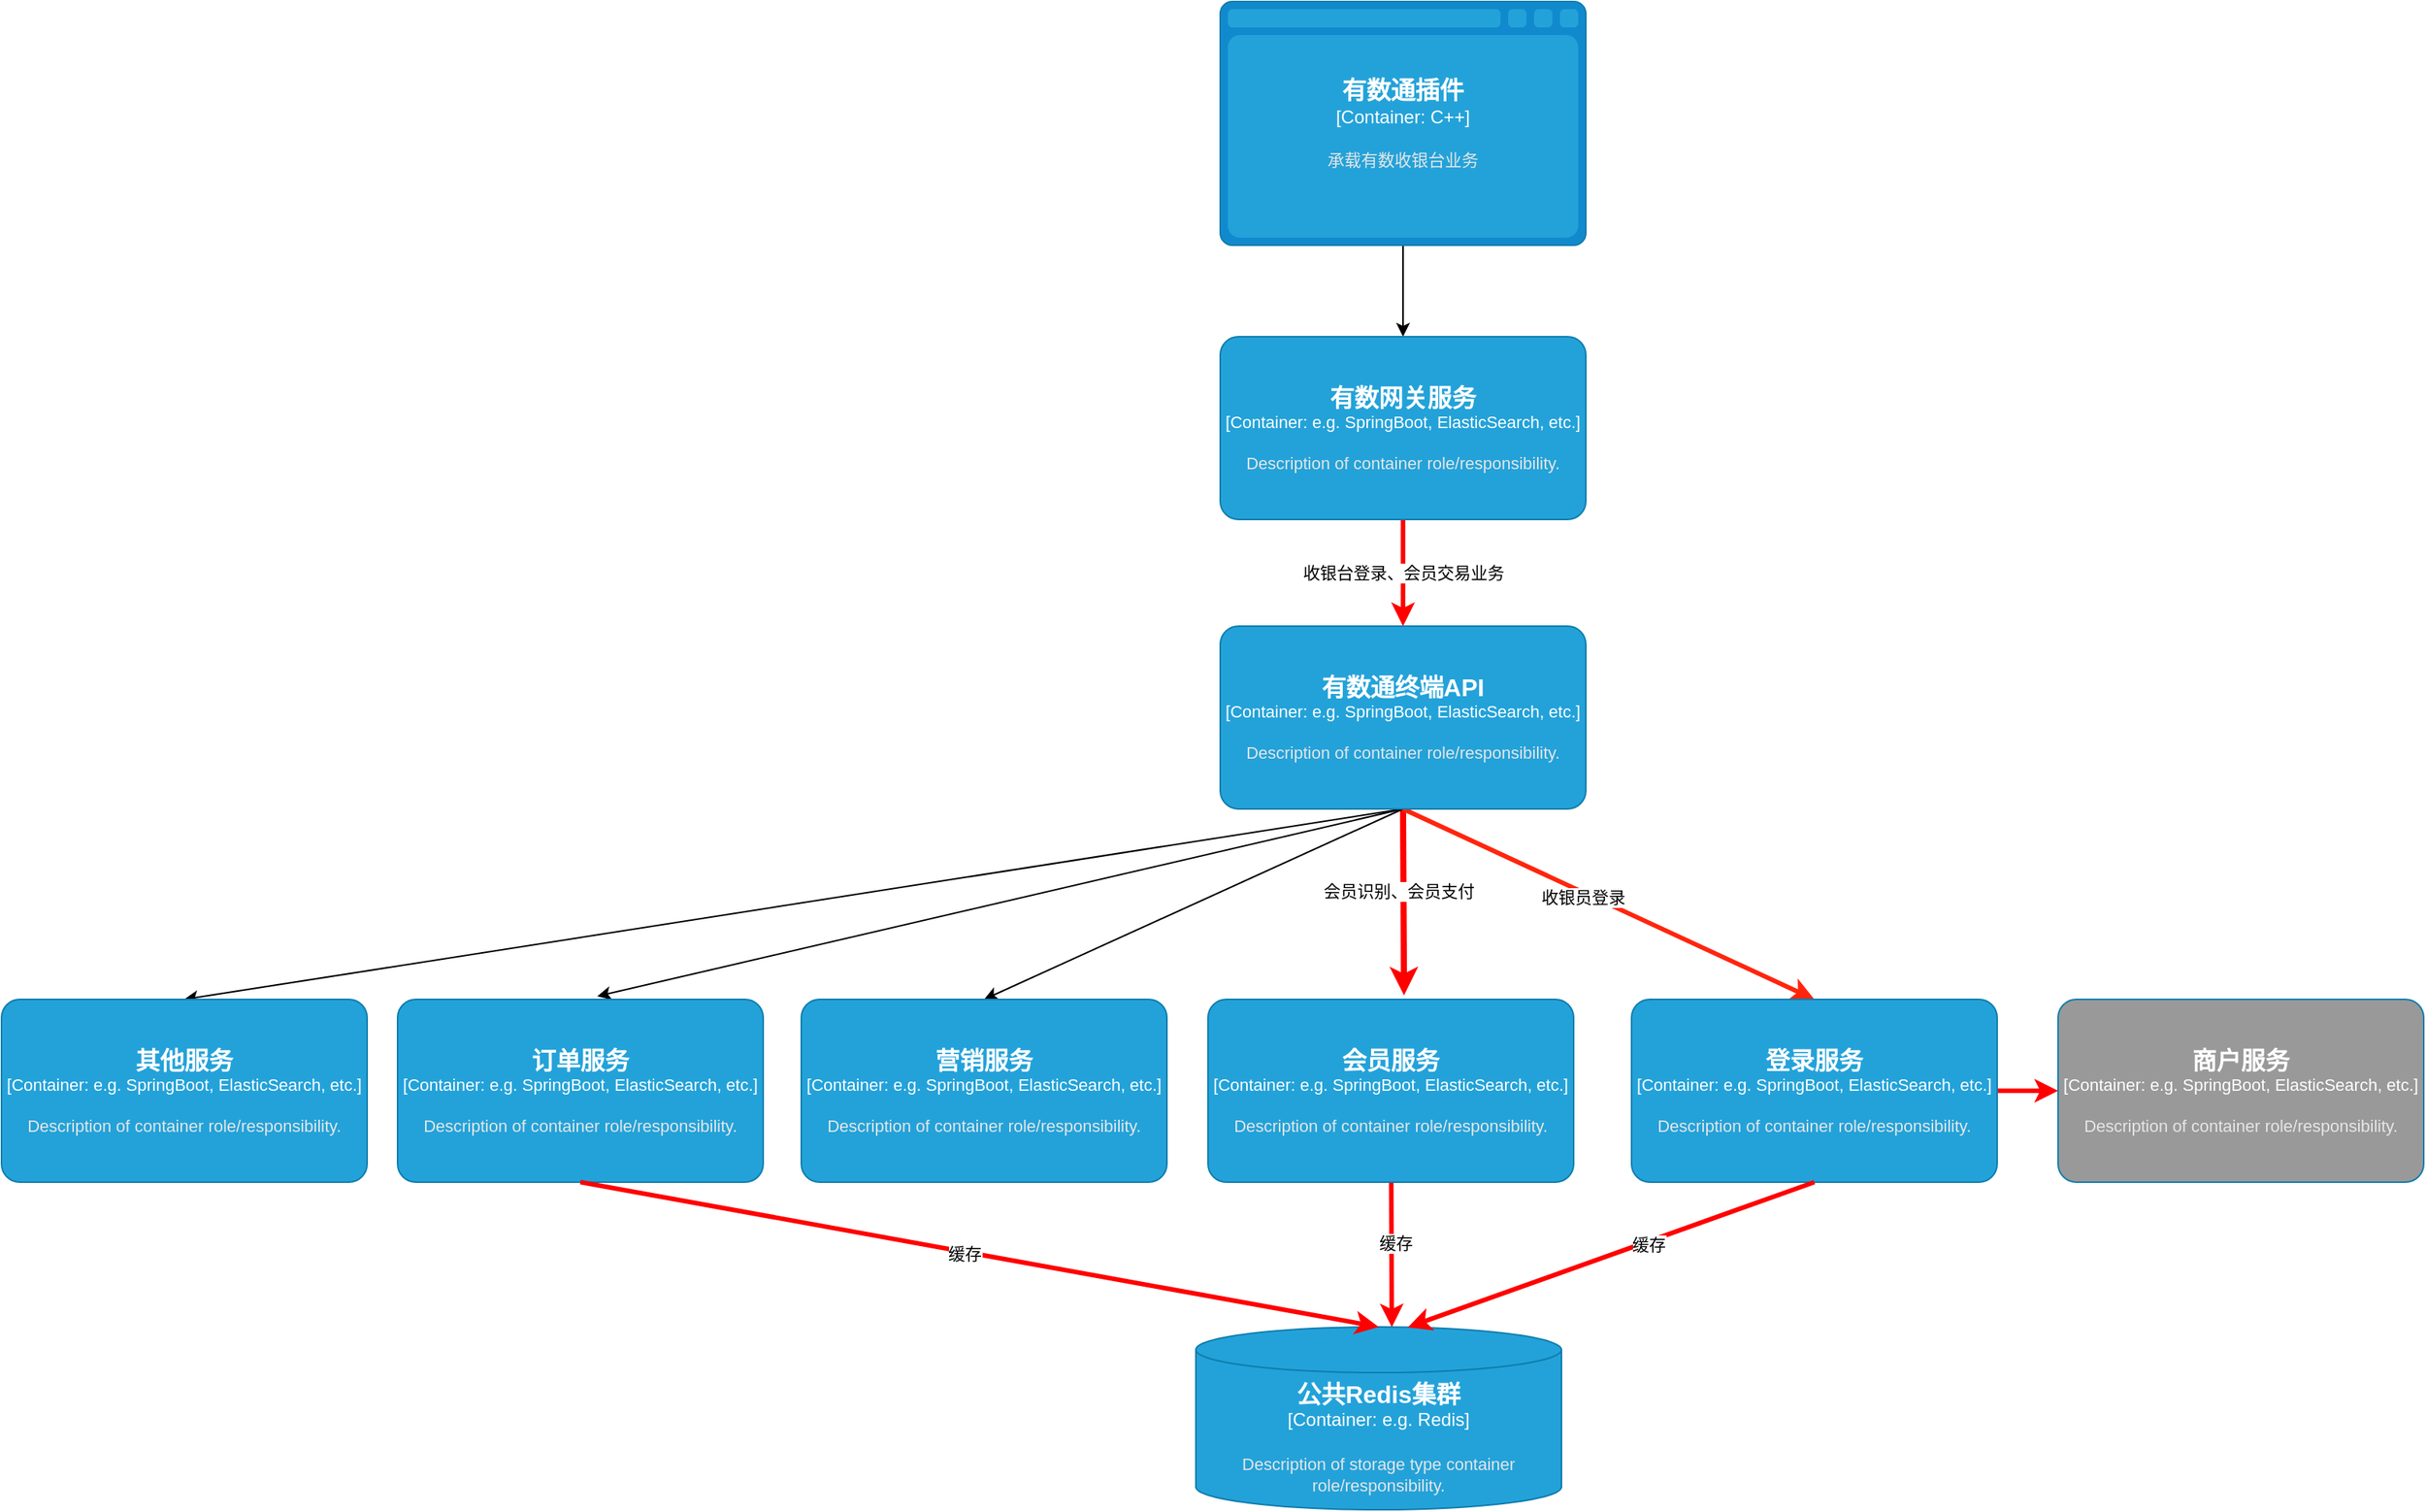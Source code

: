 <mxfile version="21.0.6" type="github" pages="2">
  <diagram name="当前服务" id="t0UJckb2Ev8VVVna4g9e">
    <mxGraphModel dx="2599" dy="2105" grid="1" gridSize="10" guides="1" tooltips="1" connect="1" arrows="1" fold="1" page="1" pageScale="1" pageWidth="827" pageHeight="1169" math="0" shadow="0">
      <root>
        <mxCell id="0" />
        <mxCell id="1" parent="0" />
        <mxCell id="-FBFodK5nEFQoo2l8xee-19" style="edgeStyle=orthogonalEdgeStyle;rounded=0;orthogonalLoop=1;jettySize=auto;html=1;exitX=0.5;exitY=1;exitDx=0;exitDy=0;exitPerimeter=0;entryX=0.5;entryY=0;entryDx=0;entryDy=0;entryPerimeter=0;" parent="1" source="-FBFodK5nEFQoo2l8xee-1" target="-FBFodK5nEFQoo2l8xee-5" edge="1">
          <mxGeometry relative="1" as="geometry" />
        </mxCell>
        <object placeholders="1" c4Type="有数通插件" c4Container="Container" c4Technology="C++" c4Description="承载有数收银台业务" label="&lt;font style=&quot;font-size: 16px&quot;&gt;&lt;b&gt;%c4Type%&lt;/b&gt;&lt;/font&gt;&lt;div&gt;[%c4Container%:&amp;nbsp;%c4Technology%]&lt;/div&gt;&lt;br&gt;&lt;div&gt;&lt;font style=&quot;font-size: 11px&quot;&gt;&lt;font color=&quot;#E6E6E6&quot;&gt;%c4Description%&lt;/font&gt;&lt;/div&gt;" id="-FBFodK5nEFQoo2l8xee-1">
          <mxCell style="shape=mxgraph.c4.webBrowserContainer2;whiteSpace=wrap;html=1;boundedLbl=1;rounded=0;labelBackgroundColor=none;strokeColor=#118ACD;fillColor=#23A2D9;strokeColor=#118ACD;strokeColor2=#0E7DAD;fontSize=12;fontColor=#ffffff;align=center;metaEdit=1;points=[[0.5,0,0],[1,0.25,0],[1,0.5,0],[1,0.75,0],[0.5,1,0],[0,0.75,0],[0,0.5,0],[0,0.25,0]];resizable=0;" parent="1" vertex="1">
            <mxGeometry x="230" y="-100" width="240" height="160" as="geometry" />
          </mxCell>
        </object>
        <mxCell id="-FBFodK5nEFQoo2l8xee-25" style="rounded=0;orthogonalLoop=1;jettySize=auto;html=1;exitX=0.5;exitY=1;exitDx=0;exitDy=0;exitPerimeter=0;entryX=0.536;entryY=-0.022;entryDx=0;entryDy=0;entryPerimeter=0;strokeColor=#FF0000;strokeWidth=4;" parent="1" source="-FBFodK5nEFQoo2l8xee-2" target="-FBFodK5nEFQoo2l8xee-24" edge="1">
          <mxGeometry relative="1" as="geometry" />
        </mxCell>
        <mxCell id="-FBFodK5nEFQoo2l8xee-38" value="会员识别、会员支付" style="edgeLabel;html=1;align=center;verticalAlign=middle;resizable=0;points=[];" parent="-FBFodK5nEFQoo2l8xee-25" vertex="1" connectable="0">
          <mxGeometry x="-0.114" y="-4" relative="1" as="geometry">
            <mxPoint as="offset" />
          </mxGeometry>
        </mxCell>
        <mxCell id="-FBFodK5nEFQoo2l8xee-27" style="rounded=0;orthogonalLoop=1;jettySize=auto;html=1;exitX=0.5;exitY=1;exitDx=0;exitDy=0;exitPerimeter=0;entryX=0.546;entryY=-0.017;entryDx=0;entryDy=0;entryPerimeter=0;" parent="1" source="-FBFodK5nEFQoo2l8xee-2" target="-FBFodK5nEFQoo2l8xee-26" edge="1">
          <mxGeometry relative="1" as="geometry">
            <mxPoint x="-120" y="580" as="targetPoint" />
          </mxGeometry>
        </mxCell>
        <mxCell id="-FBFodK5nEFQoo2l8xee-31" style="rounded=0;orthogonalLoop=1;jettySize=auto;html=1;exitX=0.5;exitY=1;exitDx=0;exitDy=0;exitPerimeter=0;entryX=0.5;entryY=0;entryDx=0;entryDy=0;entryPerimeter=0;" parent="1" source="-FBFodK5nEFQoo2l8xee-2" target="-FBFodK5nEFQoo2l8xee-30" edge="1">
          <mxGeometry relative="1" as="geometry" />
        </mxCell>
        <mxCell id="-FBFodK5nEFQoo2l8xee-34" style="rounded=0;orthogonalLoop=1;jettySize=auto;html=1;exitX=0.5;exitY=1;exitDx=0;exitDy=0;exitPerimeter=0;entryX=0.5;entryY=0;entryDx=0;entryDy=0;entryPerimeter=0;" parent="1" source="-FBFodK5nEFQoo2l8xee-2" target="-FBFodK5nEFQoo2l8xee-33" edge="1">
          <mxGeometry relative="1" as="geometry" />
        </mxCell>
        <mxCell id="-FBFodK5nEFQoo2l8xee-37" style="rounded=0;orthogonalLoop=1;jettySize=auto;html=1;exitX=0.5;exitY=1;exitDx=0;exitDy=0;exitPerimeter=0;strokeColor=#FF250D;strokeWidth=3;entryX=0.5;entryY=0;entryDx=0;entryDy=0;entryPerimeter=0;" parent="1" source="-FBFodK5nEFQoo2l8xee-2" target="-FBFodK5nEFQoo2l8xee-174" edge="1">
          <mxGeometry relative="1" as="geometry">
            <mxPoint x="570" y="570" as="targetPoint" />
          </mxGeometry>
        </mxCell>
        <mxCell id="-FBFodK5nEFQoo2l8xee-39" value="收银员登录" style="edgeLabel;html=1;align=center;verticalAlign=middle;resizable=0;points=[];" parent="-FBFodK5nEFQoo2l8xee-37" vertex="1" connectable="0">
          <mxGeometry x="-0.18" relative="1" as="geometry">
            <mxPoint x="7" y="6" as="offset" />
          </mxGeometry>
        </mxCell>
        <object placeholders="1" c4Name="有数通终端API" c4Type="Container" c4Technology="e.g. SpringBoot, ElasticSearch, etc." c4Description="Description of container role/responsibility." label="&lt;font style=&quot;font-size: 16px&quot;&gt;&lt;b&gt;%c4Name%&lt;/b&gt;&lt;/font&gt;&lt;div&gt;[%c4Type%: %c4Technology%]&lt;/div&gt;&lt;br&gt;&lt;div&gt;&lt;font style=&quot;font-size: 11px&quot;&gt;&lt;font color=&quot;#E6E6E6&quot;&gt;%c4Description%&lt;/font&gt;&lt;/div&gt;" id="-FBFodK5nEFQoo2l8xee-2">
          <mxCell style="rounded=1;whiteSpace=wrap;html=1;fontSize=11;labelBackgroundColor=none;fillColor=#23A2D9;fontColor=#ffffff;align=center;arcSize=10;strokeColor=#0E7DAD;metaEdit=1;resizable=0;points=[[0.25,0,0],[0.5,0,0],[0.75,0,0],[1,0.25,0],[1,0.5,0],[1,0.75,0],[0.75,1,0],[0.5,1,0],[0.25,1,0],[0,0.75,0],[0,0.5,0],[0,0.25,0]];" parent="1" vertex="1">
            <mxGeometry x="230" y="310" width="240" height="120" as="geometry" />
          </mxCell>
        </object>
        <mxCell id="-FBFodK5nEFQoo2l8xee-20" value="收银台登录、会员交易业务" style="edgeStyle=orthogonalEdgeStyle;rounded=0;orthogonalLoop=1;jettySize=auto;html=1;entryX=0.5;entryY=0;entryDx=0;entryDy=0;entryPerimeter=0;strokeColor=#FF0000;strokeWidth=3;" parent="1" source="-FBFodK5nEFQoo2l8xee-5" target="-FBFodK5nEFQoo2l8xee-2" edge="1">
          <mxGeometry x="0.005" relative="1" as="geometry">
            <mxPoint as="offset" />
          </mxGeometry>
        </mxCell>
        <object placeholders="1" c4Name="有数网关服务" c4Type="Container" c4Technology="e.g. SpringBoot, ElasticSearch, etc." c4Description="Description of container role/responsibility." label="&lt;font style=&quot;font-size: 16px&quot;&gt;&lt;b&gt;%c4Name%&lt;/b&gt;&lt;/font&gt;&lt;div&gt;[%c4Type%: %c4Technology%]&lt;/div&gt;&lt;br&gt;&lt;div&gt;&lt;font style=&quot;font-size: 11px&quot;&gt;&lt;font color=&quot;#E6E6E6&quot;&gt;%c4Description%&lt;/font&gt;&lt;/div&gt;" id="-FBFodK5nEFQoo2l8xee-5">
          <mxCell style="rounded=1;whiteSpace=wrap;html=1;fontSize=11;labelBackgroundColor=none;fillColor=#23A2D9;fontColor=#ffffff;align=center;arcSize=10;strokeColor=#0E7DAD;metaEdit=1;resizable=0;points=[[0.25,0,0],[0.5,0,0],[0.75,0,0],[1,0.25,0],[1,0.5,0],[1,0.75,0],[0.75,1,0],[0.5,1,0],[0.25,1,0],[0,0.75,0],[0,0.5,0],[0,0.25,0]];" parent="1" vertex="1">
            <mxGeometry x="230" y="120" width="240" height="120" as="geometry" />
          </mxCell>
        </object>
        <mxCell id="-FBFodK5nEFQoo2l8xee-94" style="rounded=0;orthogonalLoop=1;jettySize=auto;html=1;entryX=0.536;entryY=0.002;entryDx=0;entryDy=0;entryPerimeter=0;strokeWidth=3;strokeColor=#FF0000;" parent="1" source="-FBFodK5nEFQoo2l8xee-24" target="-FBFodK5nEFQoo2l8xee-92" edge="1">
          <mxGeometry relative="1" as="geometry" />
        </mxCell>
        <mxCell id="-FBFodK5nEFQoo2l8xee-98" value="缓存" style="edgeLabel;html=1;align=center;verticalAlign=middle;resizable=0;points=[];" parent="-FBFodK5nEFQoo2l8xee-94" vertex="1" connectable="0">
          <mxGeometry x="-0.174" y="2" relative="1" as="geometry">
            <mxPoint as="offset" />
          </mxGeometry>
        </mxCell>
        <object placeholders="1" c4Name="会员服务" c4Type="Container" c4Technology="e.g. SpringBoot, ElasticSearch, etc." c4Description="Description of container role/responsibility." label="&lt;font style=&quot;font-size: 16px&quot;&gt;&lt;b&gt;%c4Name%&lt;/b&gt;&lt;/font&gt;&lt;div&gt;[%c4Type%: %c4Technology%]&lt;/div&gt;&lt;br&gt;&lt;div&gt;&lt;font style=&quot;font-size: 11px&quot;&gt;&lt;font color=&quot;#E6E6E6&quot;&gt;%c4Description%&lt;/font&gt;&lt;/div&gt;" id="-FBFodK5nEFQoo2l8xee-24">
          <mxCell style="rounded=1;whiteSpace=wrap;html=1;fontSize=11;labelBackgroundColor=none;fillColor=#23A2D9;fontColor=#ffffff;align=center;arcSize=10;strokeColor=#0E7DAD;metaEdit=1;resizable=0;points=[[0.25,0,0],[0.5,0,0],[0.75,0,0],[1,0.25,0],[1,0.5,0],[1,0.75,0],[0.75,1,0],[0.5,1,0],[0.25,1,0],[0,0.75,0],[0,0.5,0],[0,0.25,0]];" parent="1" vertex="1">
            <mxGeometry x="222" y="555" width="240" height="120" as="geometry" />
          </mxCell>
        </object>
        <object placeholders="1" c4Name="订单服务" c4Type="Container" c4Technology="e.g. SpringBoot, ElasticSearch, etc." c4Description="Description of container role/responsibility." label="&lt;font style=&quot;font-size: 16px&quot;&gt;&lt;b&gt;%c4Name%&lt;/b&gt;&lt;/font&gt;&lt;div&gt;[%c4Type%: %c4Technology%]&lt;/div&gt;&lt;br&gt;&lt;div&gt;&lt;font style=&quot;font-size: 11px&quot;&gt;&lt;font color=&quot;#E6E6E6&quot;&gt;%c4Description%&lt;/font&gt;&lt;/div&gt;" id="-FBFodK5nEFQoo2l8xee-26">
          <mxCell style="rounded=1;whiteSpace=wrap;html=1;fontSize=11;labelBackgroundColor=none;fillColor=#23A2D9;fontColor=#ffffff;align=center;arcSize=10;strokeColor=#0E7DAD;metaEdit=1;resizable=0;points=[[0.25,0,0],[0.5,0,0],[0.75,0,0],[1,0.25,0],[1,0.5,0],[1,0.75,0],[0.75,1,0],[0.5,1,0],[0.25,1,0],[0,0.75,0],[0,0.5,0],[0,0.25,0]];" parent="1" vertex="1">
            <mxGeometry x="-310" y="555" width="240" height="120" as="geometry" />
          </mxCell>
        </object>
        <object placeholders="1" c4Name="营销服务" c4Type="Container" c4Technology="e.g. SpringBoot, ElasticSearch, etc." c4Description="Description of container role/responsibility." label="&lt;font style=&quot;font-size: 16px&quot;&gt;&lt;b&gt;%c4Name%&lt;/b&gt;&lt;/font&gt;&lt;div&gt;[%c4Type%: %c4Technology%]&lt;/div&gt;&lt;br&gt;&lt;div&gt;&lt;font style=&quot;font-size: 11px&quot;&gt;&lt;font color=&quot;#E6E6E6&quot;&gt;%c4Description%&lt;/font&gt;&lt;/div&gt;" id="-FBFodK5nEFQoo2l8xee-30">
          <mxCell style="rounded=1;whiteSpace=wrap;html=1;fontSize=11;labelBackgroundColor=none;fillColor=#23A2D9;fontColor=#ffffff;align=center;arcSize=10;strokeColor=#0E7DAD;metaEdit=1;resizable=0;points=[[0.25,0,0],[0.5,0,0],[0.75,0,0],[1,0.25,0],[1,0.5,0],[1,0.75,0],[0.75,1,0],[0.5,1,0],[0.25,1,0],[0,0.75,0],[0,0.5,0],[0,0.25,0]];" parent="1" vertex="1">
            <mxGeometry x="-45" y="555" width="240" height="120" as="geometry" />
          </mxCell>
        </object>
        <object placeholders="1" c4Name="其他服务" c4Type="Container" c4Technology="e.g. SpringBoot, ElasticSearch, etc." c4Description="Description of container role/responsibility." label="&lt;font style=&quot;font-size: 16px&quot;&gt;&lt;b&gt;%c4Name%&lt;/b&gt;&lt;/font&gt;&lt;div&gt;[%c4Type%: %c4Technology%]&lt;/div&gt;&lt;br&gt;&lt;div&gt;&lt;font style=&quot;font-size: 11px&quot;&gt;&lt;font color=&quot;#E6E6E6&quot;&gt;%c4Description%&lt;/font&gt;&lt;/div&gt;" id="-FBFodK5nEFQoo2l8xee-33">
          <mxCell style="rounded=1;whiteSpace=wrap;html=1;fontSize=11;labelBackgroundColor=none;fillColor=#23A2D9;fontColor=#ffffff;align=center;arcSize=10;strokeColor=#0E7DAD;metaEdit=1;resizable=0;points=[[0.25,0,0],[0.5,0,0],[0.75,0,0],[1,0.25,0],[1,0.5,0],[1,0.75,0],[0.75,1,0],[0.5,1,0],[0.25,1,0],[0,0.75,0],[0,0.5,0],[0,0.25,0]];" parent="1" vertex="1">
            <mxGeometry x="-570" y="555" width="240" height="120" as="geometry" />
          </mxCell>
        </object>
        <object placeholders="1" c4Name="商户服务" c4Type="Container" c4Technology="e.g. SpringBoot, ElasticSearch, etc." c4Description="Description of container role/responsibility." label="&lt;font style=&quot;font-size: 16px&quot;&gt;&lt;b&gt;%c4Name%&lt;/b&gt;&lt;/font&gt;&lt;div&gt;[%c4Type%: %c4Technology%]&lt;/div&gt;&lt;br&gt;&lt;div&gt;&lt;font style=&quot;font-size: 11px&quot;&gt;&lt;font color=&quot;#E6E6E6&quot;&gt;%c4Description%&lt;/font&gt;&lt;/div&gt;" id="-FBFodK5nEFQoo2l8xee-36">
          <mxCell style="rounded=1;whiteSpace=wrap;html=1;fontSize=11;labelBackgroundColor=none;fillColor=#999999;fontColor=#ffffff;align=center;arcSize=10;strokeColor=#0E7DAD;metaEdit=1;resizable=0;points=[[0.25,0,0],[0.5,0,0],[0.75,0,0],[1,0.25,0],[1,0.5,0],[1,0.75,0],[0.75,1,0],[0.5,1,0],[0.25,1,0],[0,0.75,0],[0,0.5,0],[0,0.25,0]];" parent="1" vertex="1">
            <mxGeometry x="780" y="555" width="240" height="120" as="geometry" />
          </mxCell>
        </object>
        <object placeholders="1" c4Type="公共Redis集群" c4Container="Container" c4Technology="e.g. Redis" c4Description="Description of storage type container role/responsibility." label="&lt;font style=&quot;font-size: 16px&quot;&gt;&lt;b&gt;%c4Type%&lt;/b&gt;&lt;/font&gt;&lt;div&gt;[%c4Container%:&amp;nbsp;%c4Technology%]&lt;/div&gt;&lt;br&gt;&lt;div&gt;&lt;font style=&quot;font-size: 11px&quot;&gt;&lt;font color=&quot;#E6E6E6&quot;&gt;%c4Description%&lt;/font&gt;&lt;/div&gt;" id="-FBFodK5nEFQoo2l8xee-92">
          <mxCell style="shape=cylinder3;size=15;whiteSpace=wrap;html=1;boundedLbl=1;rounded=0;labelBackgroundColor=none;fillColor=#23A2D9;fontSize=12;fontColor=#ffffff;align=center;strokeColor=#0E7DAD;metaEdit=1;points=[[0.5,0,0],[1,0.25,0],[1,0.5,0],[1,0.75,0],[0.5,1,0],[0,0.75,0],[0,0.5,0],[0,0.25,0]];resizable=0;" parent="1" vertex="1">
            <mxGeometry x="214" y="770" width="240" height="120" as="geometry" />
          </mxCell>
        </object>
        <mxCell id="-FBFodK5nEFQoo2l8xee-95" style="rounded=0;orthogonalLoop=1;jettySize=auto;html=1;exitX=0.5;exitY=1;exitDx=0;exitDy=0;exitPerimeter=0;strokeColor=#FF0000;strokeWidth=3;entryX=0.5;entryY=0;entryDx=0;entryDy=0;entryPerimeter=0;" parent="1" source="-FBFodK5nEFQoo2l8xee-26" target="-FBFodK5nEFQoo2l8xee-92" edge="1">
          <mxGeometry relative="1" as="geometry">
            <mxPoint x="390" y="685" as="sourcePoint" />
            <mxPoint x="360" y="840" as="targetPoint" />
          </mxGeometry>
        </mxCell>
        <mxCell id="-FBFodK5nEFQoo2l8xee-96" value="缓存" style="edgeLabel;html=1;align=center;verticalAlign=middle;resizable=0;points=[];" parent="-FBFodK5nEFQoo2l8xee-95" vertex="1" connectable="0">
          <mxGeometry x="-0.039" y="-1" relative="1" as="geometry">
            <mxPoint as="offset" />
          </mxGeometry>
        </mxCell>
        <mxCell id="-FBFodK5nEFQoo2l8xee-177" style="rounded=0;orthogonalLoop=1;jettySize=auto;html=1;exitX=1;exitY=0.5;exitDx=0;exitDy=0;exitPerimeter=0;entryX=0;entryY=0.5;entryDx=0;entryDy=0;entryPerimeter=0;strokeWidth=3;strokeColor=#FF0000;" parent="1" source="-FBFodK5nEFQoo2l8xee-174" target="-FBFodK5nEFQoo2l8xee-36" edge="1">
          <mxGeometry relative="1" as="geometry" />
        </mxCell>
        <object placeholders="1" c4Name="登录服务" c4Type="Container" c4Technology="e.g. SpringBoot, ElasticSearch, etc." c4Description="Description of container role/responsibility." label="&lt;font style=&quot;font-size: 16px&quot;&gt;&lt;b&gt;%c4Name%&lt;/b&gt;&lt;/font&gt;&lt;div&gt;[%c4Type%: %c4Technology%]&lt;/div&gt;&lt;br&gt;&lt;div&gt;&lt;font style=&quot;font-size: 11px&quot;&gt;&lt;font color=&quot;#E6E6E6&quot;&gt;%c4Description%&lt;/font&gt;&lt;/div&gt;" id="-FBFodK5nEFQoo2l8xee-174">
          <mxCell style="rounded=1;whiteSpace=wrap;html=1;fontSize=11;labelBackgroundColor=none;fillColor=#23A2D9;fontColor=#ffffff;align=center;arcSize=10;strokeColor=#0E7DAD;metaEdit=1;resizable=0;points=[[0.25,0,0],[0.5,0,0],[0.75,0,0],[1,0.25,0],[1,0.5,0],[1,0.75,0],[0.75,1,0],[0.5,1,0],[0.25,1,0],[0,0.75,0],[0,0.5,0],[0,0.25,0]];" parent="1" vertex="1">
            <mxGeometry x="500" y="555" width="240" height="120" as="geometry" />
          </mxCell>
        </object>
        <mxCell id="-FBFodK5nEFQoo2l8xee-179" style="rounded=0;orthogonalLoop=1;jettySize=auto;html=1;entryX=0.58;entryY=0.002;entryDx=0;entryDy=0;entryPerimeter=0;strokeWidth=3;strokeColor=#FF0000;exitX=0.5;exitY=1;exitDx=0;exitDy=0;exitPerimeter=0;" parent="1" source="-FBFodK5nEFQoo2l8xee-174" target="-FBFodK5nEFQoo2l8xee-92" edge="1">
          <mxGeometry relative="1" as="geometry">
            <mxPoint x="352" y="685" as="sourcePoint" />
            <mxPoint x="353" y="810" as="targetPoint" />
          </mxGeometry>
        </mxCell>
        <mxCell id="-FBFodK5nEFQoo2l8xee-180" value="缓存" style="edgeLabel;html=1;align=center;verticalAlign=middle;resizable=0;points=[];" parent="-FBFodK5nEFQoo2l8xee-179" vertex="1" connectable="0">
          <mxGeometry x="-0.174" y="2" relative="1" as="geometry">
            <mxPoint as="offset" />
          </mxGeometry>
        </mxCell>
      </root>
    </mxGraphModel>
  </diagram>
  <diagram id="sOqU_V9PMEA0jJKUsu-K" name="改造后">
    <mxGraphModel dx="1056" dy="2164" grid="1" gridSize="10" guides="1" tooltips="1" connect="1" arrows="1" fold="1" page="1" pageScale="1" pageWidth="827" pageHeight="1169" math="0" shadow="0">
      <root>
        <mxCell id="0" />
        <mxCell id="1" parent="0" />
        <mxCell id="CbpyG5ixvWFPmxUSdmBy-1" style="edgeStyle=orthogonalEdgeStyle;rounded=0;orthogonalLoop=1;jettySize=auto;html=1;exitX=0.5;exitY=1;exitDx=0;exitDy=0;exitPerimeter=0;entryX=0.5;entryY=0;entryDx=0;entryDy=0;entryPerimeter=0;" edge="1" parent="1" source="CbpyG5ixvWFPmxUSdmBy-2" target="CbpyG5ixvWFPmxUSdmBy-14">
          <mxGeometry relative="1" as="geometry" />
        </mxCell>
        <object placeholders="1" c4Type="有数通插件" c4Container="Container" c4Technology="C++" c4Description="承载有数收银台业务" label="&lt;font style=&quot;font-size: 16px&quot;&gt;&lt;b&gt;%c4Type%&lt;/b&gt;&lt;/font&gt;&lt;div&gt;[%c4Container%:&amp;nbsp;%c4Technology%]&lt;/div&gt;&lt;br&gt;&lt;div&gt;&lt;font style=&quot;font-size: 11px&quot;&gt;&lt;font color=&quot;#E6E6E6&quot;&gt;%c4Description%&lt;/font&gt;&lt;/div&gt;" id="CbpyG5ixvWFPmxUSdmBy-2">
          <mxCell style="shape=mxgraph.c4.webBrowserContainer2;whiteSpace=wrap;html=1;boundedLbl=1;rounded=0;labelBackgroundColor=none;strokeColor=#118ACD;fillColor=#23A2D9;strokeColor=#118ACD;strokeColor2=#0E7DAD;fontSize=12;fontColor=#ffffff;align=center;metaEdit=1;points=[[0.5,0,0],[1,0.25,0],[1,0.5,0],[1,0.75,0],[0.5,1,0],[0,0.75,0],[0,0.5,0],[0,0.25,0]];resizable=0;" vertex="1" parent="1">
            <mxGeometry x="1866" y="-70" width="240" height="160" as="geometry" />
          </mxCell>
        </object>
        <mxCell id="CbpyG5ixvWFPmxUSdmBy-3" style="rounded=0;orthogonalLoop=1;jettySize=auto;html=1;exitX=0.5;exitY=1;exitDx=0;exitDy=0;exitPerimeter=0;entryX=0.536;entryY=-0.022;entryDx=0;entryDy=0;entryPerimeter=0;strokeColor=#FF0000;strokeWidth=4;" edge="1" parent="1" source="CbpyG5ixvWFPmxUSdmBy-26" target="CbpyG5ixvWFPmxUSdmBy-17">
          <mxGeometry relative="1" as="geometry" />
        </mxCell>
        <mxCell id="CbpyG5ixvWFPmxUSdmBy-4" value="会员识别、会员支付" style="edgeLabel;html=1;align=center;verticalAlign=middle;resizable=0;points=[];" vertex="1" connectable="0" parent="CbpyG5ixvWFPmxUSdmBy-3">
          <mxGeometry x="-0.114" y="-4" relative="1" as="geometry">
            <mxPoint as="offset" />
          </mxGeometry>
        </mxCell>
        <mxCell id="CbpyG5ixvWFPmxUSdmBy-5" style="rounded=0;orthogonalLoop=1;jettySize=auto;html=1;exitX=0.5;exitY=1;exitDx=0;exitDy=0;exitPerimeter=0;entryX=0.546;entryY=-0.017;entryDx=0;entryDy=0;entryPerimeter=0;" edge="1" parent="1" source="CbpyG5ixvWFPmxUSdmBy-10" target="CbpyG5ixvWFPmxUSdmBy-18">
          <mxGeometry relative="1" as="geometry">
            <mxPoint x="1583" y="580" as="targetPoint" />
          </mxGeometry>
        </mxCell>
        <mxCell id="CbpyG5ixvWFPmxUSdmBy-6" style="rounded=0;orthogonalLoop=1;jettySize=auto;html=1;exitX=0.5;exitY=1;exitDx=0;exitDy=0;exitPerimeter=0;entryX=0.5;entryY=0;entryDx=0;entryDy=0;entryPerimeter=0;" edge="1" parent="1" source="CbpyG5ixvWFPmxUSdmBy-10" target="CbpyG5ixvWFPmxUSdmBy-19">
          <mxGeometry relative="1" as="geometry" />
        </mxCell>
        <mxCell id="CbpyG5ixvWFPmxUSdmBy-7" style="rounded=0;orthogonalLoop=1;jettySize=auto;html=1;exitX=0.5;exitY=1;exitDx=0;exitDy=0;exitPerimeter=0;entryX=0.5;entryY=0;entryDx=0;entryDy=0;entryPerimeter=0;" edge="1" parent="1" source="CbpyG5ixvWFPmxUSdmBy-10" target="CbpyG5ixvWFPmxUSdmBy-20">
          <mxGeometry relative="1" as="geometry" />
        </mxCell>
        <mxCell id="CbpyG5ixvWFPmxUSdmBy-8" style="rounded=0;orthogonalLoop=1;jettySize=auto;html=1;entryX=0.5;entryY=0;entryDx=0;entryDy=0;entryPerimeter=0;exitX=0.5;exitY=1;exitDx=0;exitDy=0;exitPerimeter=0;strokeColor=#FF250D;strokeWidth=3;" edge="1" parent="1" source="CbpyG5ixvWFPmxUSdmBy-26" target="CbpyG5ixvWFPmxUSdmBy-29">
          <mxGeometry relative="1" as="geometry" />
        </mxCell>
        <mxCell id="CbpyG5ixvWFPmxUSdmBy-9" value="收银员登录" style="edgeLabel;html=1;align=center;verticalAlign=middle;resizable=0;points=[];" vertex="1" connectable="0" parent="CbpyG5ixvWFPmxUSdmBy-8">
          <mxGeometry x="-0.18" relative="1" as="geometry">
            <mxPoint x="7" y="6" as="offset" />
          </mxGeometry>
        </mxCell>
        <object placeholders="1" c4Name="有数通终端API" c4Type="Container" c4Technology="e.g. SpringBoot, ElasticSearch, etc." c4Description="Description of container role/responsibility." label="&lt;font style=&quot;font-size: 16px&quot;&gt;&lt;b&gt;%c4Name%&lt;/b&gt;&lt;/font&gt;&lt;div&gt;[%c4Type%: %c4Technology%]&lt;/div&gt;&lt;br&gt;&lt;div&gt;&lt;font style=&quot;font-size: 11px&quot;&gt;&lt;font color=&quot;#E6E6E6&quot;&gt;%c4Description%&lt;/font&gt;&lt;/div&gt;" id="CbpyG5ixvWFPmxUSdmBy-10">
          <mxCell style="rounded=1;whiteSpace=wrap;html=1;fontSize=11;labelBackgroundColor=none;fillColor=#23A2D9;fontColor=#ffffff;align=center;arcSize=10;strokeColor=#0E7DAD;metaEdit=1;resizable=0;points=[[0.25,0,0],[0.5,0,0],[0.75,0,0],[1,0.25,0],[1,0.5,0],[1,0.75,0],[0.75,1,0],[0.5,1,0],[0.25,1,0],[0,0.75,0],[0,0.5,0],[0,0.25,0]];" vertex="1" parent="1">
            <mxGeometry x="1670" y="310" width="240" height="120" as="geometry" />
          </mxCell>
        </object>
        <mxCell id="CbpyG5ixvWFPmxUSdmBy-11" style="rounded=0;orthogonalLoop=1;jettySize=auto;html=1;strokeColor=#FF0000;strokeWidth=3;exitX=0.5;exitY=1;exitDx=0;exitDy=0;exitPerimeter=0;entryX=0.5;entryY=0;entryDx=0;entryDy=0;entryPerimeter=0;" edge="1" parent="1" source="CbpyG5ixvWFPmxUSdmBy-14" target="CbpyG5ixvWFPmxUSdmBy-26">
          <mxGeometry relative="1" as="geometry">
            <mxPoint x="2043" y="260" as="sourcePoint" />
          </mxGeometry>
        </mxCell>
        <mxCell id="CbpyG5ixvWFPmxUSdmBy-12" value="终端登录、会员交易业务" style="edgeLabel;html=1;align=center;verticalAlign=middle;resizable=0;points=[];" vertex="1" connectable="0" parent="CbpyG5ixvWFPmxUSdmBy-11">
          <mxGeometry x="0.279" y="1" relative="1" as="geometry">
            <mxPoint x="1" as="offset" />
          </mxGeometry>
        </mxCell>
        <mxCell id="CbpyG5ixvWFPmxUSdmBy-13" style="rounded=0;orthogonalLoop=1;jettySize=auto;html=1;entryX=0.5;entryY=0;entryDx=0;entryDy=0;entryPerimeter=0;" edge="1" parent="1" target="CbpyG5ixvWFPmxUSdmBy-10">
          <mxGeometry relative="1" as="geometry">
            <mxPoint x="2020" y="220" as="sourcePoint" />
          </mxGeometry>
        </mxCell>
        <object placeholders="1" c4Name="有数网关服务" c4Type="Container" c4Technology="e.g. SpringBoot, ElasticSearch, etc." c4Description="Description of container role/responsibility." label="&lt;font style=&quot;font-size: 16px&quot;&gt;&lt;b&gt;%c4Name%&lt;/b&gt;&lt;/font&gt;&lt;div&gt;[%c4Type%: %c4Technology%]&lt;/div&gt;&lt;br&gt;&lt;div&gt;&lt;font style=&quot;font-size: 11px&quot;&gt;&lt;font color=&quot;#E6E6E6&quot;&gt;%c4Description%&lt;/font&gt;&lt;/div&gt;" id="CbpyG5ixvWFPmxUSdmBy-14">
          <mxCell style="rounded=1;whiteSpace=wrap;html=1;fontSize=11;labelBackgroundColor=none;fillColor=#23A2D9;fontColor=#ffffff;align=center;arcSize=10;strokeColor=#0E7DAD;metaEdit=1;resizable=0;points=[[0.25,0,0],[0.5,0,0],[0.75,0,0],[1,0.25,0],[1,0.5,0],[1,0.75,0],[0.75,1,0],[0.5,1,0],[0.25,1,0],[0,0.75,0],[0,0.5,0],[0,0.25,0]];" vertex="1" parent="1">
            <mxGeometry x="1866" y="120" width="240" height="120" as="geometry" />
          </mxCell>
        </object>
        <mxCell id="CbpyG5ixvWFPmxUSdmBy-15" style="rounded=0;orthogonalLoop=1;jettySize=auto;html=1;strokeWidth=3;strokeColor=#FF0000;entryX=0.5;entryY=0;entryDx=0;entryDy=0;entryPerimeter=0;exitX=0.5;exitY=1;exitDx=0;exitDy=0;exitPerimeter=0;" edge="1" parent="1" source="CbpyG5ixvWFPmxUSdmBy-17" target="CbpyG5ixvWFPmxUSdmBy-22">
          <mxGeometry relative="1" as="geometry">
            <mxPoint x="2091" y="784" as="targetPoint" />
          </mxGeometry>
        </mxCell>
        <mxCell id="CbpyG5ixvWFPmxUSdmBy-16" value="缓存" style="edgeLabel;html=1;align=center;verticalAlign=middle;resizable=0;points=[];" vertex="1" connectable="0" parent="CbpyG5ixvWFPmxUSdmBy-15">
          <mxGeometry x="-0.174" y="2" relative="1" as="geometry">
            <mxPoint as="offset" />
          </mxGeometry>
        </mxCell>
        <object placeholders="1" c4Name="会员收银台服务" c4Type="Container" c4Technology="e.g. SpringBoot, ElasticSearch, etc." c4Description="Description of container role/responsibility." label="&lt;font style=&quot;font-size: 16px&quot;&gt;&lt;b&gt;%c4Name%&lt;/b&gt;&lt;/font&gt;&lt;div&gt;[%c4Type%: %c4Technology%]&lt;/div&gt;&lt;br&gt;&lt;div&gt;&lt;font style=&quot;font-size: 11px&quot;&gt;&lt;font color=&quot;#E6E6E6&quot;&gt;%c4Description%&lt;/font&gt;&lt;/div&gt;" id="CbpyG5ixvWFPmxUSdmBy-17">
          <mxCell style="rounded=1;whiteSpace=wrap;html=1;fontSize=11;labelBackgroundColor=none;fillColor=#23A2D9;fontColor=#ffffff;align=center;arcSize=10;strokeColor=#0E7DAD;metaEdit=1;resizable=0;points=[[0.25,0,0],[0.5,0,0],[0.75,0,0],[1,0.25,0],[1,0.5,0],[1,0.75,0],[0.75,1,0],[0.5,1,0],[0.25,1,0],[0,0.75,0],[0,0.5,0],[0,0.25,0]];" vertex="1" parent="1">
            <mxGeometry x="1978" y="549" width="240" height="120" as="geometry" />
          </mxCell>
        </object>
        <object placeholders="1" c4Name="订单服务" c4Type="Container" c4Technology="e.g. SpringBoot, ElasticSearch, etc." c4Description="Description of container role/responsibility." label="&lt;font style=&quot;font-size: 16px&quot;&gt;&lt;b&gt;%c4Name%&lt;/b&gt;&lt;/font&gt;&lt;div&gt;[%c4Type%: %c4Technology%]&lt;/div&gt;&lt;br&gt;&lt;div&gt;&lt;font style=&quot;font-size: 11px&quot;&gt;&lt;font color=&quot;#E6E6E6&quot;&gt;%c4Description%&lt;/font&gt;&lt;/div&gt;" id="CbpyG5ixvWFPmxUSdmBy-18">
          <mxCell style="rounded=1;whiteSpace=wrap;html=1;fontSize=11;labelBackgroundColor=none;fillColor=#23A2D9;fontColor=#ffffff;align=center;arcSize=10;strokeColor=#0E7DAD;metaEdit=1;resizable=0;points=[[0.25,0,0],[0.5,0,0],[0.75,0,0],[1,0.25,0],[1,0.5,0],[1,0.75,0],[0.75,1,0],[0.5,1,0],[0.25,1,0],[0,0.75,0],[0,0.5,0],[0,0.25,0]];" vertex="1" parent="1">
            <mxGeometry x="1410" y="553" width="240" height="120" as="geometry" />
          </mxCell>
        </object>
        <object placeholders="1" c4Name="营销服务" c4Type="Container" c4Technology="e.g. SpringBoot, ElasticSearch, etc." c4Description="Description of container role/responsibility." label="&lt;font style=&quot;font-size: 16px&quot;&gt;&lt;b&gt;%c4Name%&lt;/b&gt;&lt;/font&gt;&lt;div&gt;[%c4Type%: %c4Technology%]&lt;/div&gt;&lt;br&gt;&lt;div&gt;&lt;font style=&quot;font-size: 11px&quot;&gt;&lt;font color=&quot;#E6E6E6&quot;&gt;%c4Description%&lt;/font&gt;&lt;/div&gt;" id="CbpyG5ixvWFPmxUSdmBy-19">
          <mxCell style="rounded=1;whiteSpace=wrap;html=1;fontSize=11;labelBackgroundColor=none;fillColor=#23A2D9;fontColor=#ffffff;align=center;arcSize=10;strokeColor=#0E7DAD;metaEdit=1;resizable=0;points=[[0.25,0,0],[0.5,0,0],[0.75,0,0],[1,0.25,0],[1,0.5,0],[1,0.75,0],[0.75,1,0],[0.5,1,0],[0.25,1,0],[0,0.75,0],[0,0.5,0],[0,0.25,0]];" vertex="1" parent="1">
            <mxGeometry x="1670" y="553" width="240" height="120" as="geometry" />
          </mxCell>
        </object>
        <object placeholders="1" c4Name="其他服务" c4Type="Container" c4Technology="e.g. SpringBoot, ElasticSearch, etc." c4Description="Description of container role/responsibility." label="&lt;font style=&quot;font-size: 16px&quot;&gt;&lt;b&gt;%c4Name%&lt;/b&gt;&lt;/font&gt;&lt;div&gt;[%c4Type%: %c4Technology%]&lt;/div&gt;&lt;br&gt;&lt;div&gt;&lt;font style=&quot;font-size: 11px&quot;&gt;&lt;font color=&quot;#E6E6E6&quot;&gt;%c4Description%&lt;/font&gt;&lt;/div&gt;" id="CbpyG5ixvWFPmxUSdmBy-20">
          <mxCell style="rounded=1;whiteSpace=wrap;html=1;fontSize=11;labelBackgroundColor=none;fillColor=#23A2D9;fontColor=#ffffff;align=center;arcSize=10;strokeColor=#0E7DAD;metaEdit=1;resizable=0;points=[[0.25,0,0],[0.5,0,0],[0.75,0,0],[1,0.25,0],[1,0.5,0],[1,0.75,0],[0.75,1,0],[0.5,1,0],[0.25,1,0],[0,0.75,0],[0,0.5,0],[0,0.25,0]];" vertex="1" parent="1">
            <mxGeometry x="1150" y="553" width="240" height="120" as="geometry" />
          </mxCell>
        </object>
        <object placeholders="1" c4Name="商户服务" c4Type="Container" c4Technology="e.g. SpringBoot, ElasticSearch, etc." c4Description="Description of container role/responsibility." label="&lt;font style=&quot;font-size: 16px&quot;&gt;&lt;b&gt;%c4Name%&lt;/b&gt;&lt;/font&gt;&lt;div&gt;[%c4Type%: %c4Technology%]&lt;/div&gt;&lt;br&gt;&lt;div&gt;&lt;font style=&quot;font-size: 11px&quot;&gt;&lt;font color=&quot;#E6E6E6&quot;&gt;%c4Description%&lt;/font&gt;&lt;/div&gt;" id="CbpyG5ixvWFPmxUSdmBy-21">
          <mxCell style="rounded=1;whiteSpace=wrap;html=1;fontSize=11;labelBackgroundColor=none;fillColor=#23a2d9;fontColor=#ffffff;align=center;arcSize=10;strokeColor=#0E7DAD;metaEdit=1;resizable=0;points=[[0.25,0,0],[0.5,0,0],[0.75,0,0],[1,0.25,0],[1,0.5,0],[1,0.75,0],[0.75,1,0],[0.5,1,0],[0.25,1,0],[0,0.75,0],[0,0.5,0],[0,0.25,0]];gradientColor=none;" vertex="1" parent="1">
            <mxGeometry x="2518" y="549" width="240" height="120" as="geometry" />
          </mxCell>
        </object>
        <object placeholders="1" c4Type="收银台Redis集群" c4Container="Container" c4Technology="e.g. Redis" c4Description="Description of storage type container role/responsibility." label="&lt;font style=&quot;font-size: 16px&quot;&gt;&lt;b&gt;%c4Type%&lt;/b&gt;&lt;/font&gt;&lt;div&gt;[%c4Container%:&amp;nbsp;%c4Technology%]&lt;/div&gt;&lt;br&gt;&lt;div&gt;&lt;font style=&quot;font-size: 11px&quot;&gt;&lt;font color=&quot;#E6E6E6&quot;&gt;%c4Description%&lt;/font&gt;&lt;/div&gt;" id="CbpyG5ixvWFPmxUSdmBy-22">
          <mxCell style="shape=cylinder3;size=15;whiteSpace=wrap;html=1;boundedLbl=1;rounded=0;labelBackgroundColor=none;fillColor=#23A2D9;fontSize=12;fontColor=#ffffff;align=center;strokeColor=#0E7DAD;metaEdit=1;points=[[0.5,0,0],[1,0.25,0],[1,0.5,0],[1,0.75,0],[0.5,1,0],[0,0.75,0],[0,0.5,0],[0,0.25,0]];resizable=0;" vertex="1" parent="1">
            <mxGeometry x="2115" y="736" width="240" height="120" as="geometry" />
          </mxCell>
        </object>
        <mxCell id="CbpyG5ixvWFPmxUSdmBy-23" style="rounded=0;orthogonalLoop=1;jettySize=auto;html=1;exitX=0.5;exitY=1;exitDx=0;exitDy=0;exitPerimeter=0;strokeColor=#000000;strokeWidth=1;entryX=0.5;entryY=0;entryDx=0;entryDy=0;entryPerimeter=0;" edge="1" parent="1" source="CbpyG5ixvWFPmxUSdmBy-18" target="CbpyG5ixvWFPmxUSdmBy-25">
          <mxGeometry relative="1" as="geometry">
            <mxPoint x="2093" y="683" as="sourcePoint" />
            <mxPoint x="1530" y="788" as="targetPoint" />
          </mxGeometry>
        </mxCell>
        <mxCell id="CbpyG5ixvWFPmxUSdmBy-24" value="缓存" style="edgeLabel;html=1;align=center;verticalAlign=middle;resizable=0;points=[];" vertex="1" connectable="0" parent="CbpyG5ixvWFPmxUSdmBy-23">
          <mxGeometry x="-0.039" y="-1" relative="1" as="geometry">
            <mxPoint as="offset" />
          </mxGeometry>
        </mxCell>
        <object placeholders="1" c4Type="公共Redis集群" c4Container="Container" c4Technology="e.g. Oracle Database 12" c4Description="Description of storage type container role/responsibility." label="&lt;font style=&quot;font-size: 16px&quot;&gt;&lt;b&gt;%c4Type%&lt;/b&gt;&lt;/font&gt;&lt;div&gt;[%c4Container%:&amp;nbsp;%c4Technology%]&lt;/div&gt;&lt;br&gt;&lt;div&gt;&lt;font style=&quot;font-size: 11px&quot;&gt;&lt;font color=&quot;#E6E6E6&quot;&gt;%c4Description%&lt;/font&gt;&lt;/div&gt;" id="CbpyG5ixvWFPmxUSdmBy-25">
          <mxCell style="shape=cylinder3;size=15;whiteSpace=wrap;html=1;boundedLbl=1;rounded=0;labelBackgroundColor=none;fillColor=#23A2D9;fontSize=12;fontColor=#ffffff;align=center;strokeColor=#0E7DAD;metaEdit=1;points=[[0.5,0,0],[1,0.25,0],[1,0.5,0],[1,0.75,0],[0.5,1,0],[0,0.75,0],[0,0.5,0],[0,0.25,0]];resizable=0;" vertex="1" parent="1">
            <mxGeometry x="1410" y="732" width="240" height="120" as="geometry" />
          </mxCell>
        </object>
        <object placeholders="1" c4Name="有数通收银台API" c4Type="Container" c4Technology="e.g. SpringBoot, ElasticSearch, etc." c4Description="Description of container role/responsibility." label="&lt;font style=&quot;font-size: 16px&quot;&gt;&lt;b&gt;%c4Name%&lt;/b&gt;&lt;/font&gt;&lt;div&gt;[%c4Type%: %c4Technology%]&lt;/div&gt;&lt;br&gt;&lt;div&gt;&lt;font style=&quot;font-size: 11px&quot;&gt;&lt;font color=&quot;#E6E6E6&quot;&gt;%c4Description%&lt;/font&gt;&lt;/div&gt;" id="CbpyG5ixvWFPmxUSdmBy-26">
          <mxCell style="rounded=1;whiteSpace=wrap;html=1;fontSize=11;labelBackgroundColor=none;fillColor=#23A2D9;fontColor=#ffffff;align=center;arcSize=10;strokeColor=#0E7DAD;metaEdit=1;resizable=0;points=[[0.25,0,0],[0.5,0,0],[0.75,0,0],[1,0.25,0],[1,0.5,0],[1,0.75,0],[0.75,1,0],[0.5,1,0],[0.25,1,0],[0,0.75,0],[0,0.5,0],[0,0.25,0]];" vertex="1" parent="1">
            <mxGeometry x="2108" y="314" width="240" height="120" as="geometry" />
          </mxCell>
        </object>
        <object placeholders="1" c4Name="独立拆分部署单元" c4Type="ContainerScopeBoundary" c4Application="Container" label="&lt;font style=&quot;font-size: 16px&quot;&gt;&lt;b&gt;&lt;div style=&quot;text-align: left&quot;&gt;%c4Name%&lt;/div&gt;&lt;/b&gt;&lt;/font&gt;&lt;div style=&quot;text-align: left&quot;&gt;[%c4Application%]&lt;/div&gt;" id="CbpyG5ixvWFPmxUSdmBy-27">
          <mxCell style="rounded=1;fontSize=11;whiteSpace=wrap;html=1;dashed=1;arcSize=20;fillColor=none;strokeColor=#666666;fontColor=#333333;labelBackgroundColor=none;align=left;verticalAlign=bottom;labelBorderColor=none;spacingTop=0;spacing=10;dashPattern=8 4;metaEdit=1;rotatable=0;perimeter=rectanglePerimeter;noLabel=0;labelPadding=0;allowArrows=0;connectable=0;expand=0;recursiveResize=0;editable=1;pointerEvents=0;absoluteArcSize=1;points=[[0.25,0,0],[0.5,0,0],[0.75,0,0],[1,0.25,0],[1,0.5,0],[1,0.75,0],[0.75,1,0],[0.5,1,0],[0.25,1,0],[0,0.75,0],[0,0.5,0],[0,0.25,0]];" vertex="1" parent="1">
            <mxGeometry x="1948" y="255" width="840" height="625" as="geometry" />
          </mxCell>
        </object>
        <mxCell id="CbpyG5ixvWFPmxUSdmBy-28" value="" style="edgeStyle=orthogonalEdgeStyle;rounded=0;orthogonalLoop=1;jettySize=auto;html=1;strokeColor=#FF0000;strokeWidth=3;" edge="1" parent="1" source="CbpyG5ixvWFPmxUSdmBy-29" target="CbpyG5ixvWFPmxUSdmBy-21">
          <mxGeometry relative="1" as="geometry" />
        </mxCell>
        <object placeholders="1" c4Name="登录服务" c4Type="Container" c4Technology="e.g. SpringBoot, ElasticSearch, etc." c4Description="Description of container role/responsibility." label="&lt;font style=&quot;font-size: 16px&quot;&gt;&lt;b&gt;%c4Name%&lt;/b&gt;&lt;/font&gt;&lt;div&gt;[%c4Type%: %c4Technology%]&lt;/div&gt;&lt;br&gt;&lt;div&gt;&lt;font style=&quot;font-size: 11px&quot;&gt;&lt;font color=&quot;#E6E6E6&quot;&gt;%c4Description%&lt;/font&gt;&lt;/div&gt;" id="CbpyG5ixvWFPmxUSdmBy-29">
          <mxCell style="rounded=1;whiteSpace=wrap;html=1;fontSize=11;labelBackgroundColor=none;fillColor=#23A2D9;fontColor=#ffffff;align=center;arcSize=10;strokeColor=#0E7DAD;metaEdit=1;resizable=0;points=[[0.25,0,0],[0.5,0,0],[0.75,0,0],[1,0.25,0],[1,0.5,0],[1,0.75,0],[0.75,1,0],[0.5,1,0],[0.25,1,0],[0,0.75,0],[0,0.5,0],[0,0.25,0]];" vertex="1" parent="1">
            <mxGeometry x="2238" y="549" width="240" height="120" as="geometry" />
          </mxCell>
        </object>
        <mxCell id="CbpyG5ixvWFPmxUSdmBy-30" style="rounded=0;orthogonalLoop=1;jettySize=auto;html=1;strokeWidth=3;strokeColor=#FF0000;exitX=0.5;exitY=1;exitDx=0;exitDy=0;exitPerimeter=0;entryX=0.5;entryY=0;entryDx=0;entryDy=0;entryPerimeter=0;" edge="1" parent="1" source="CbpyG5ixvWFPmxUSdmBy-29" target="CbpyG5ixvWFPmxUSdmBy-22">
          <mxGeometry relative="1" as="geometry">
            <mxPoint x="2147" y="679" as="sourcePoint" />
            <mxPoint x="2218" y="784" as="targetPoint" />
          </mxGeometry>
        </mxCell>
        <mxCell id="CbpyG5ixvWFPmxUSdmBy-31" value="缓存" style="edgeLabel;html=1;align=center;verticalAlign=middle;resizable=0;points=[];" vertex="1" connectable="0" parent="CbpyG5ixvWFPmxUSdmBy-30">
          <mxGeometry x="-0.174" y="2" relative="1" as="geometry">
            <mxPoint as="offset" />
          </mxGeometry>
        </mxCell>
      </root>
    </mxGraphModel>
  </diagram>
</mxfile>
